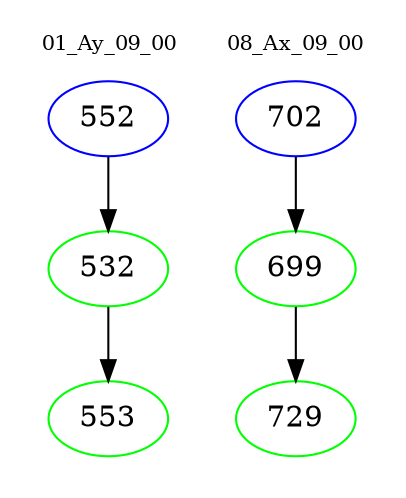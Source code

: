 digraph{
subgraph cluster_0 {
color = white
label = "01_Ay_09_00";
fontsize=10;
T0_552 [label="552", color="blue"]
T0_552 -> T0_532 [color="black"]
T0_532 [label="532", color="green"]
T0_532 -> T0_553 [color="black"]
T0_553 [label="553", color="green"]
}
subgraph cluster_1 {
color = white
label = "08_Ax_09_00";
fontsize=10;
T1_702 [label="702", color="blue"]
T1_702 -> T1_699 [color="black"]
T1_699 [label="699", color="green"]
T1_699 -> T1_729 [color="black"]
T1_729 [label="729", color="green"]
}
}
